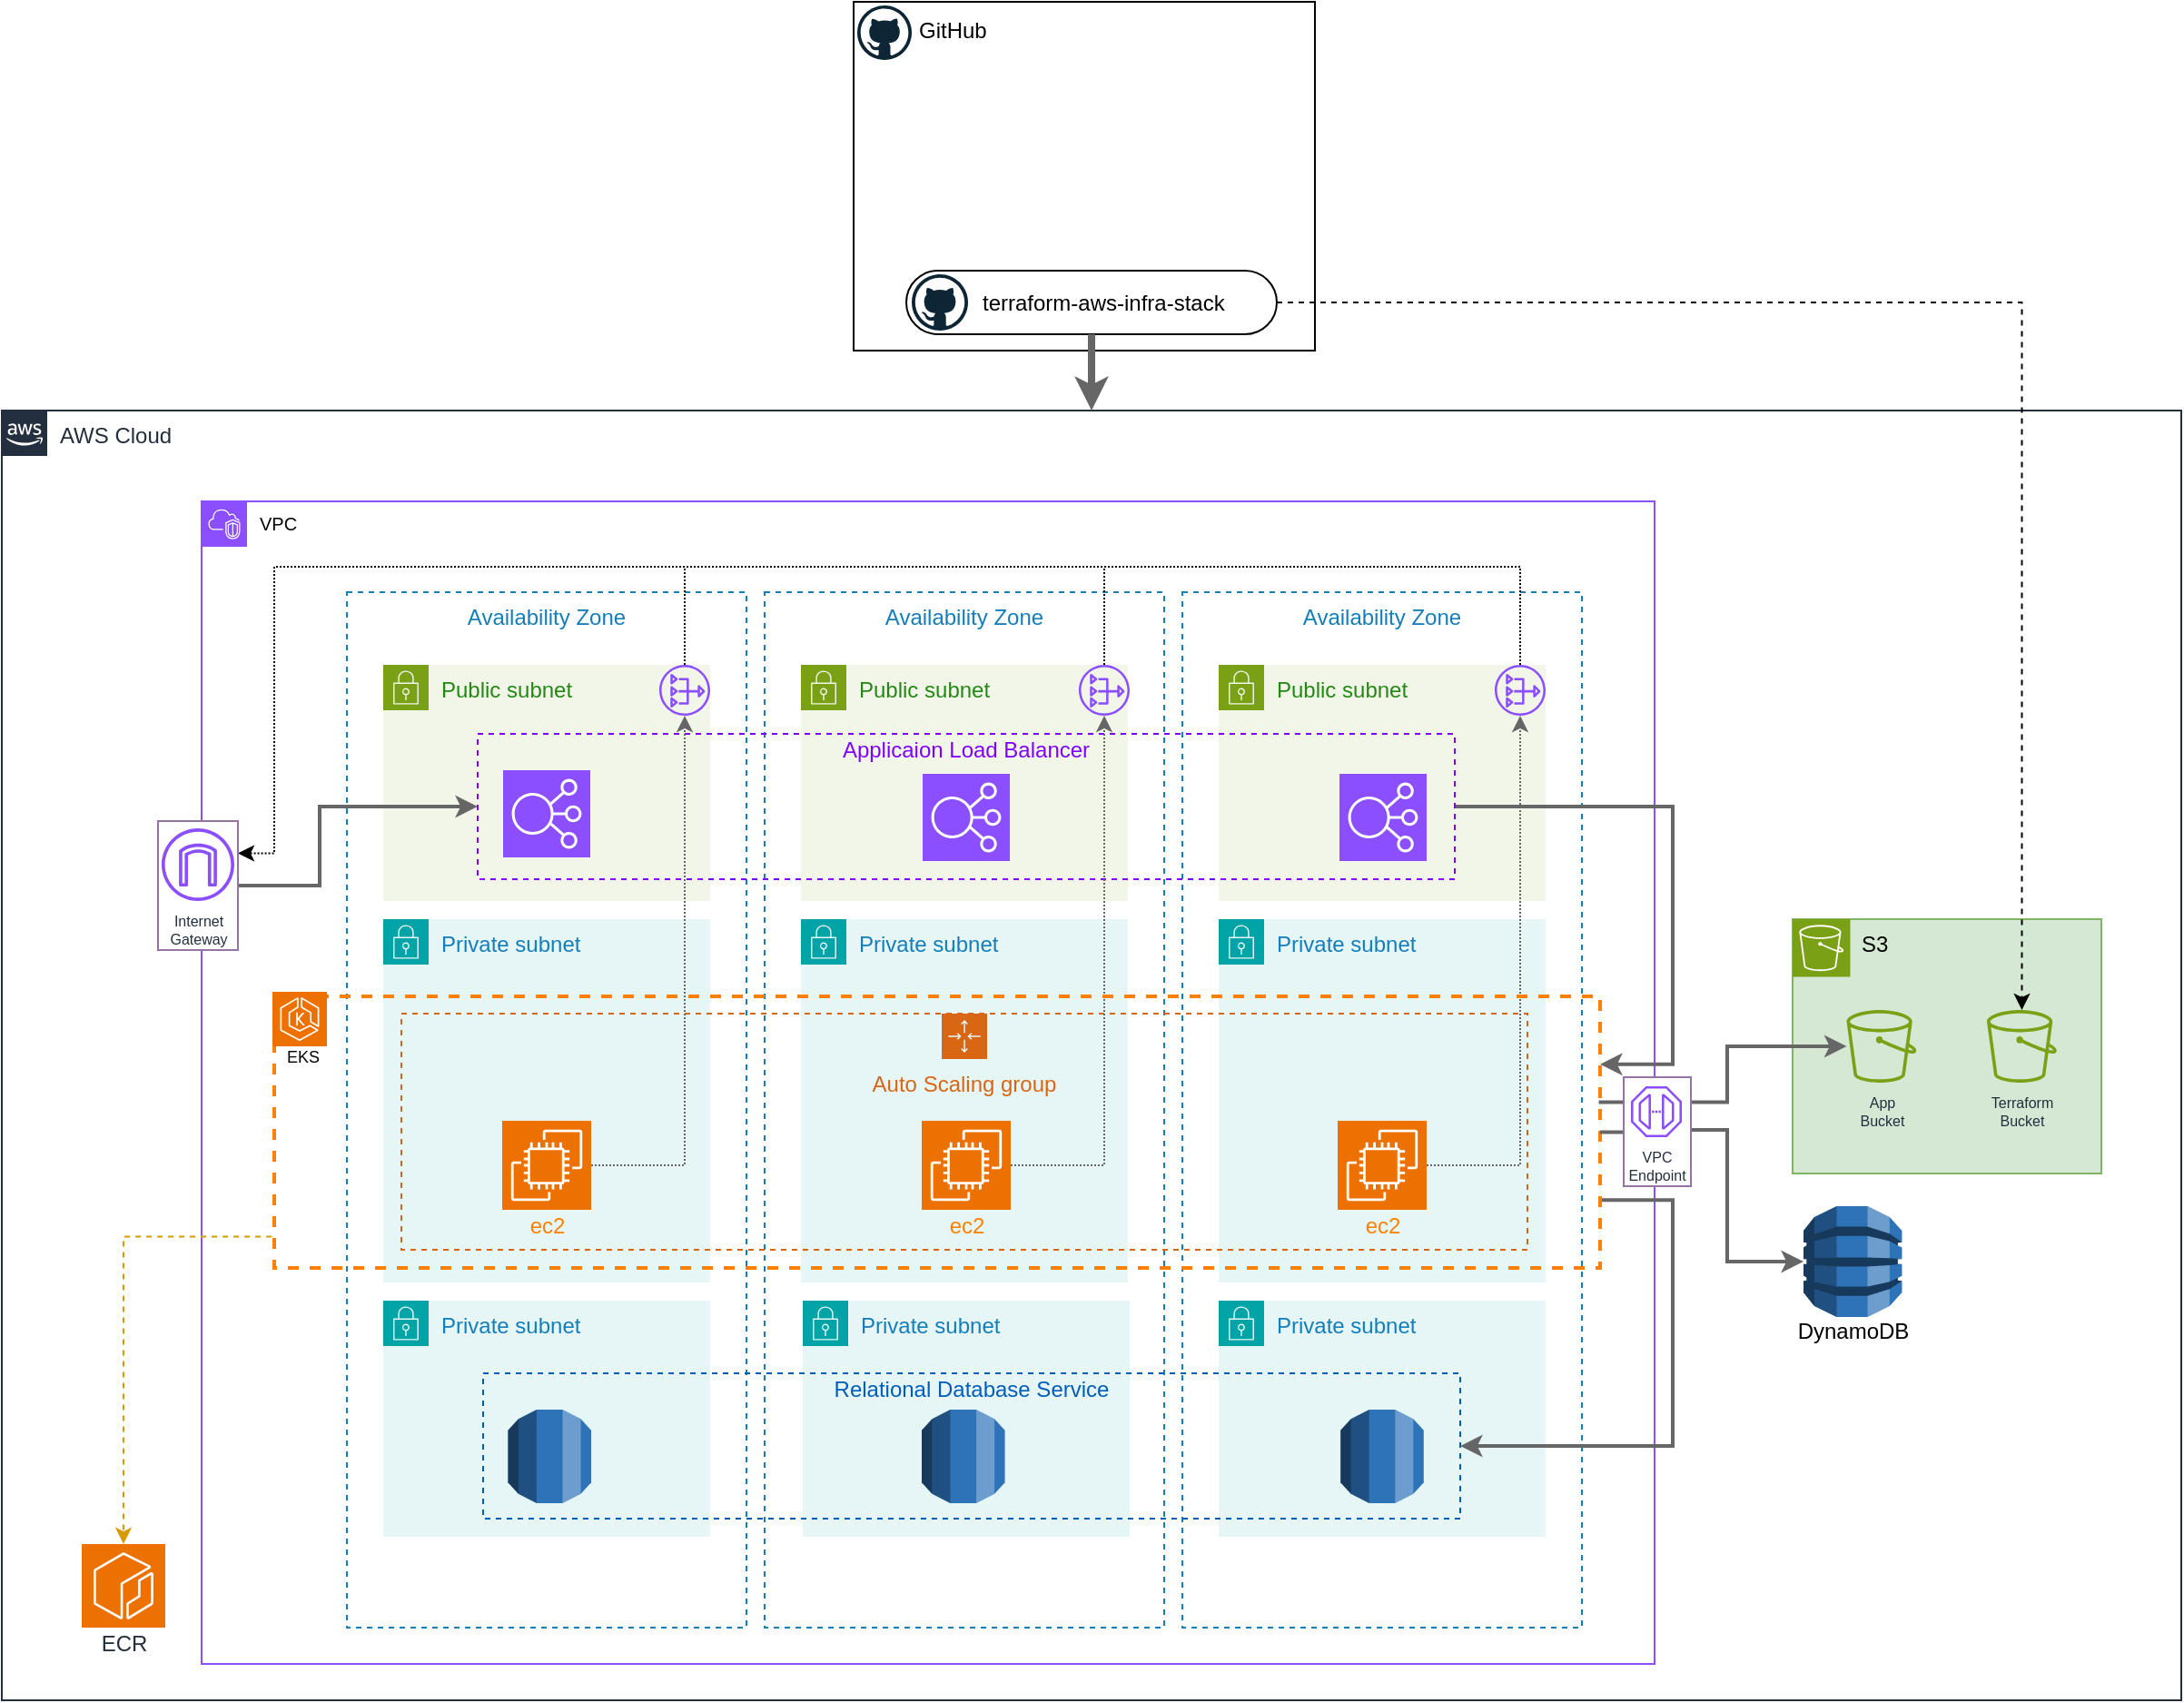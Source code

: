 <mxfile version="22.1.16" type="device">
  <diagram name="Page-1" id="fZ-07UN7kWc-W8yK62nl">
    <mxGraphModel dx="2074" dy="1196" grid="0" gridSize="10" guides="1" tooltips="1" connect="1" arrows="1" fold="1" page="1" pageScale="1" pageWidth="1600" pageHeight="1200" math="0" shadow="0">
      <root>
        <mxCell id="0" />
        <mxCell id="1" parent="0" />
        <mxCell id="h2PM3oMP3MXxl9iQ3OsZ-6" value="AWS Cloud" style="points=[[0,0],[0.25,0],[0.5,0],[0.75,0],[1,0],[1,0.25],[1,0.5],[1,0.75],[1,1],[0.75,1],[0.5,1],[0.25,1],[0,1],[0,0.75],[0,0.5],[0,0.25]];outlineConnect=0;gradientColor=none;html=1;whiteSpace=wrap;fontSize=12;fontStyle=0;container=0;pointerEvents=0;collapsible=0;recursiveResize=0;shape=mxgraph.aws4.group;grIcon=mxgraph.aws4.group_aws_cloud_alt;strokeColor=#232F3E;fillColor=none;verticalAlign=top;align=left;spacingLeft=30;fontColor=#232F3E;dashed=0;" parent="1" vertex="1">
          <mxGeometry x="218" y="456" width="1200" height="710" as="geometry" />
        </mxCell>
        <mxCell id="h2PM3oMP3MXxl9iQ3OsZ-4" value="VPC" style="points=[[0,0],[0.25,0],[0.5,0],[0.75,0],[1,0],[1,0.25],[1,0.5],[1,0.75],[1,1],[0.75,1],[0.5,1],[0.25,1],[0,1],[0,0.75],[0,0.5],[0,0.25]];outlineConnect=0;gradientColor=none;html=1;whiteSpace=wrap;fontSize=10;fontStyle=0;container=0;pointerEvents=0;collapsible=0;recursiveResize=0;shape=mxgraph.aws4.group;grIcon=mxgraph.aws4.group_vpc2;strokeColor=#8C4FFF;fillColor=none;verticalAlign=top;align=left;spacingLeft=30;fontColor=#000000;dashed=0;" parent="1" vertex="1">
          <mxGeometry x="328" y="506" width="800" height="640" as="geometry" />
        </mxCell>
        <mxCell id="h2PM3oMP3MXxl9iQ3OsZ-7" value="Availability Zone" style="fillColor=none;strokeColor=#147EBA;dashed=1;verticalAlign=top;fontStyle=0;fontColor=#147EBA;whiteSpace=wrap;html=1;movable=1;resizable=1;rotatable=1;deletable=1;editable=1;locked=0;connectable=1;" parent="1" vertex="1">
          <mxGeometry x="638" y="556" width="220" height="570" as="geometry" />
        </mxCell>
        <mxCell id="h2PM3oMP3MXxl9iQ3OsZ-5" value="Availability Zone" style="fillColor=none;strokeColor=#147EBA;dashed=1;verticalAlign=top;fontStyle=0;fontColor=#147EBA;whiteSpace=wrap;html=1;" parent="1" vertex="1">
          <mxGeometry x="408" y="556" width="220" height="570" as="geometry" />
        </mxCell>
        <mxCell id="h2PM3oMP3MXxl9iQ3OsZ-8" value="Availability Zone" style="fillColor=none;strokeColor=#147EBA;dashed=1;verticalAlign=top;fontStyle=0;fontColor=#147EBA;whiteSpace=wrap;html=1;" parent="1" vertex="1">
          <mxGeometry x="868" y="556" width="220" height="570" as="geometry" />
        </mxCell>
        <mxCell id="h2PM3oMP3MXxl9iQ3OsZ-3" value="Private subnet" style="points=[[0,0],[0.25,0],[0.5,0],[0.75,0],[1,0],[1,0.25],[1,0.5],[1,0.75],[1,1],[0.75,1],[0.5,1],[0.25,1],[0,1],[0,0.75],[0,0.5],[0,0.25]];outlineConnect=0;gradientColor=none;html=1;whiteSpace=wrap;fontSize=12;fontStyle=0;container=1;pointerEvents=0;collapsible=0;recursiveResize=0;shape=mxgraph.aws4.group;grIcon=mxgraph.aws4.group_security_group;grStroke=0;strokeColor=#00A4A6;fillColor=#E6F6F7;verticalAlign=top;align=left;spacingLeft=30;fontColor=#147EBA;dashed=0;" parent="1" vertex="1">
          <mxGeometry x="428" y="736" width="180" height="200" as="geometry" />
        </mxCell>
        <mxCell id="h2PM3oMP3MXxl9iQ3OsZ-11" value="Public subnet" style="points=[[0,0],[0.25,0],[0.5,0],[0.75,0],[1,0],[1,0.25],[1,0.5],[1,0.75],[1,1],[0.75,1],[0.5,1],[0.25,1],[0,1],[0,0.75],[0,0.5],[0,0.25]];outlineConnect=0;gradientColor=none;html=1;whiteSpace=wrap;fontSize=12;fontStyle=0;container=1;pointerEvents=0;collapsible=0;recursiveResize=0;shape=mxgraph.aws4.group;grIcon=mxgraph.aws4.group_security_group;grStroke=0;strokeColor=#7AA116;fillColor=#F2F6E8;verticalAlign=top;align=left;spacingLeft=30;fontColor=#248814;dashed=0;" parent="1" vertex="1">
          <mxGeometry x="428" y="596" width="180" height="130" as="geometry" />
        </mxCell>
        <mxCell id="h2PM3oMP3MXxl9iQ3OsZ-21" value="" style="sketch=0;points=[[0,0,0],[0.25,0,0],[0.5,0,0],[0.75,0,0],[1,0,0],[0,1,0],[0.25,1,0],[0.5,1,0],[0.75,1,0],[1,1,0],[0,0.25,0],[0,0.5,0],[0,0.75,0],[1,0.25,0],[1,0.5,0],[1,0.75,0]];outlineConnect=0;fontColor=#232F3E;fillColor=#8C4FFF;strokeColor=#ffffff;dashed=0;verticalLabelPosition=bottom;verticalAlign=top;align=center;html=1;fontSize=12;fontStyle=0;aspect=fixed;shape=mxgraph.aws4.resourceIcon;resIcon=mxgraph.aws4.elastic_load_balancing;" parent="h2PM3oMP3MXxl9iQ3OsZ-11" vertex="1">
          <mxGeometry x="66" y="58" width="48" height="48" as="geometry" />
        </mxCell>
        <mxCell id="h2PM3oMP3MXxl9iQ3OsZ-12" value="Private subnet" style="points=[[0,0],[0.25,0],[0.5,0],[0.75,0],[1,0],[1,0.25],[1,0.5],[1,0.75],[1,1],[0.75,1],[0.5,1],[0.25,1],[0,1],[0,0.75],[0,0.5],[0,0.25]];outlineConnect=0;gradientColor=none;html=1;whiteSpace=wrap;fontSize=12;fontStyle=0;container=1;pointerEvents=0;collapsible=0;recursiveResize=0;shape=mxgraph.aws4.group;grIcon=mxgraph.aws4.group_security_group;grStroke=0;strokeColor=#00A4A6;fillColor=#E6F6F7;verticalAlign=top;align=left;spacingLeft=30;fontColor=#147EBA;dashed=0;" parent="1" vertex="1">
          <mxGeometry x="658" y="736" width="180" height="200" as="geometry" />
        </mxCell>
        <mxCell id="h2PM3oMP3MXxl9iQ3OsZ-13" value="Public subnet" style="points=[[0,0],[0.25,0],[0.5,0],[0.75,0],[1,0],[1,0.25],[1,0.5],[1,0.75],[1,1],[0.75,1],[0.5,1],[0.25,1],[0,1],[0,0.75],[0,0.5],[0,0.25]];outlineConnect=0;gradientColor=none;html=1;whiteSpace=wrap;fontSize=12;fontStyle=0;container=1;pointerEvents=0;collapsible=0;recursiveResize=0;shape=mxgraph.aws4.group;grIcon=mxgraph.aws4.group_security_group;grStroke=0;strokeColor=#7AA116;fillColor=#F2F6E8;verticalAlign=top;align=left;spacingLeft=30;fontColor=#248814;dashed=0;" parent="1" vertex="1">
          <mxGeometry x="658" y="596" width="180" height="130" as="geometry" />
        </mxCell>
        <mxCell id="h2PM3oMP3MXxl9iQ3OsZ-22" value="" style="sketch=0;points=[[0,0,0],[0.25,0,0],[0.5,0,0],[0.75,0,0],[1,0,0],[0,1,0],[0.25,1,0],[0.5,1,0],[0.75,1,0],[1,1,0],[0,0.25,0],[0,0.5,0],[0,0.75,0],[1,0.25,0],[1,0.5,0],[1,0.75,0]];outlineConnect=0;fontColor=#232F3E;fillColor=#8C4FFF;strokeColor=#ffffff;dashed=0;verticalLabelPosition=bottom;verticalAlign=top;align=center;html=1;fontSize=12;fontStyle=0;aspect=fixed;shape=mxgraph.aws4.resourceIcon;resIcon=mxgraph.aws4.elastic_load_balancing;" parent="h2PM3oMP3MXxl9iQ3OsZ-13" vertex="1">
          <mxGeometry x="67" y="60" width="48" height="48" as="geometry" />
        </mxCell>
        <mxCell id="h2PM3oMP3MXxl9iQ3OsZ-14" value="Private subnet" style="points=[[0,0],[0.25,0],[0.5,0],[0.75,0],[1,0],[1,0.25],[1,0.5],[1,0.75],[1,1],[0.75,1],[0.5,1],[0.25,1],[0,1],[0,0.75],[0,0.5],[0,0.25]];outlineConnect=0;gradientColor=none;html=1;whiteSpace=wrap;fontSize=12;fontStyle=0;container=1;pointerEvents=0;collapsible=0;recursiveResize=0;shape=mxgraph.aws4.group;grIcon=mxgraph.aws4.group_security_group;grStroke=0;strokeColor=#00A4A6;fillColor=#E6F6F7;verticalAlign=top;align=left;spacingLeft=30;fontColor=#147EBA;dashed=0;" parent="1" vertex="1">
          <mxGeometry x="888" y="736" width="180" height="200" as="geometry" />
        </mxCell>
        <mxCell id="h2PM3oMP3MXxl9iQ3OsZ-15" value="Public subnet" style="points=[[0,0],[0.25,0],[0.5,0],[0.75,0],[1,0],[1,0.25],[1,0.5],[1,0.75],[1,1],[0.75,1],[0.5,1],[0.25,1],[0,1],[0,0.75],[0,0.5],[0,0.25]];outlineConnect=0;gradientColor=none;html=1;whiteSpace=wrap;fontSize=12;fontStyle=0;container=1;pointerEvents=0;collapsible=0;recursiveResize=0;shape=mxgraph.aws4.group;grIcon=mxgraph.aws4.group_security_group;grStroke=0;strokeColor=#7AA116;fillColor=#F2F6E8;verticalAlign=top;align=left;spacingLeft=30;fontColor=#248814;dashed=0;" parent="1" vertex="1">
          <mxGeometry x="888" y="596" width="180" height="130" as="geometry" />
        </mxCell>
        <mxCell id="h2PM3oMP3MXxl9iQ3OsZ-23" value="" style="sketch=0;points=[[0,0,0],[0.25,0,0],[0.5,0,0],[0.75,0,0],[1,0,0],[0,1,0],[0.25,1,0],[0.5,1,0],[0.75,1,0],[1,1,0],[0,0.25,0],[0,0.5,0],[0,0.75,0],[1,0.25,0],[1,0.5,0],[1,0.75,0]];outlineConnect=0;fontColor=#232F3E;fillColor=#8C4FFF;strokeColor=#ffffff;dashed=0;verticalLabelPosition=bottom;verticalAlign=top;align=center;html=1;fontSize=12;fontStyle=0;aspect=fixed;shape=mxgraph.aws4.resourceIcon;resIcon=mxgraph.aws4.elastic_load_balancing;" parent="h2PM3oMP3MXxl9iQ3OsZ-15" vertex="1">
          <mxGeometry x="66.5" y="60" width="48" height="48" as="geometry" />
        </mxCell>
        <mxCell id="h2PM3oMP3MXxl9iQ3OsZ-17" value="Auto Scaling group" style="points=[[0,0],[0.25,0],[0.5,0],[0.75,0],[1,0],[1,0.25],[1,0.5],[1,0.75],[1,1],[0.75,1],[0.5,1],[0.25,1],[0,1],[0,0.75],[0,0.5],[0,0.25]];outlineConnect=0;gradientColor=none;html=1;whiteSpace=wrap;fontSize=12;fontStyle=0;container=1;pointerEvents=0;collapsible=0;recursiveResize=0;shape=mxgraph.aws4.groupCenter;grIcon=mxgraph.aws4.group_auto_scaling_group;grStroke=1;strokeColor=#D86613;fillColor=none;verticalAlign=top;align=center;fontColor=#D86613;dashed=1;spacingTop=25;" parent="1" vertex="1">
          <mxGeometry x="438" y="788" width="620" height="130" as="geometry" />
        </mxCell>
        <mxCell id="h2PM3oMP3MXxl9iQ3OsZ-44" style="edgeStyle=orthogonalEdgeStyle;rounded=0;orthogonalLoop=1;jettySize=auto;html=1;exitX=1;exitY=0.5;exitDx=0;exitDy=0;entryX=1;entryY=0.25;entryDx=0;entryDy=0;fillColor=#f5f5f5;strokeColor=#666666;strokeWidth=2;" parent="1" source="h2PM3oMP3MXxl9iQ3OsZ-24" target="h2PM3oMP3MXxl9iQ3OsZ-29" edge="1">
          <mxGeometry relative="1" as="geometry">
            <Array as="points">
              <mxPoint x="1138" y="674" />
              <mxPoint x="1138" y="815" />
            </Array>
          </mxGeometry>
        </mxCell>
        <mxCell id="h2PM3oMP3MXxl9iQ3OsZ-24" value="Applicaion Load Balancer" style="rounded=0;whiteSpace=wrap;html=1;fillColor=none;dashed=1;strokeColor=#7F00FF;verticalAlign=top;spacing=0;spacingTop=-3;fontColor=#8000ff;" parent="1" vertex="1">
          <mxGeometry x="480" y="634" width="538" height="80" as="geometry" />
        </mxCell>
        <mxCell id="h2PM3oMP3MXxl9iQ3OsZ-47" style="edgeStyle=orthogonalEdgeStyle;rounded=0;orthogonalLoop=1;jettySize=auto;html=1;fillColor=#f5f5f5;strokeColor=#666666;dashed=1;dashPattern=1 1;" parent="1" source="h2PM3oMP3MXxl9iQ3OsZ-25" target="h2PM3oMP3MXxl9iQ3OsZ-39" edge="1">
          <mxGeometry relative="1" as="geometry" />
        </mxCell>
        <mxCell id="h2PM3oMP3MXxl9iQ3OsZ-25" value="ec2" style="sketch=0;points=[[0,0,0],[0.25,0,0],[0.5,0,0],[0.75,0,0],[1,0,0],[0,1,0],[0.25,1,0],[0.5,1,0],[0.75,1,0],[1,1,0],[0,0.25,0],[0,0.5,0],[0,0.75,0],[1,0.25,0],[1,0.5,0],[1,0.75,0]];outlineConnect=0;fontColor=#FF8000;fillColor=#ED7100;strokeColor=#ffffff;dashed=0;verticalLabelPosition=bottom;verticalAlign=top;align=center;html=1;fontSize=12;fontStyle=0;aspect=fixed;shape=mxgraph.aws4.resourceIcon;resIcon=mxgraph.aws4.ec2;spacing=0;spacingTop=-3;" parent="1" vertex="1">
          <mxGeometry x="493.5" y="847" width="49" height="49" as="geometry" />
        </mxCell>
        <mxCell id="h2PM3oMP3MXxl9iQ3OsZ-48" style="edgeStyle=orthogonalEdgeStyle;rounded=0;orthogonalLoop=1;jettySize=auto;html=1;fillColor=#f5f5f5;strokeColor=#666666;dashed=1;dashPattern=1 1;" parent="1" source="h2PM3oMP3MXxl9iQ3OsZ-26" target="h2PM3oMP3MXxl9iQ3OsZ-40" edge="1">
          <mxGeometry relative="1" as="geometry" />
        </mxCell>
        <mxCell id="h2PM3oMP3MXxl9iQ3OsZ-26" value="ec2" style="sketch=0;points=[[0,0,0],[0.25,0,0],[0.5,0,0],[0.75,0,0],[1,0,0],[0,1,0],[0.25,1,0],[0.5,1,0],[0.75,1,0],[1,1,0],[0,0.25,0],[0,0.5,0],[0,0.75,0],[1,0.25,0],[1,0.5,0],[1,0.75,0]];outlineConnect=0;fontColor=#FF8000;fillColor=#ED7100;strokeColor=#ffffff;dashed=0;verticalLabelPosition=bottom;verticalAlign=top;align=center;html=1;fontSize=12;fontStyle=0;aspect=fixed;shape=mxgraph.aws4.resourceIcon;resIcon=mxgraph.aws4.ec2;spacing=0;spacingTop=-3;" parent="1" vertex="1">
          <mxGeometry x="724.5" y="847" width="49" height="49" as="geometry" />
        </mxCell>
        <mxCell id="h2PM3oMP3MXxl9iQ3OsZ-49" style="edgeStyle=orthogonalEdgeStyle;rounded=0;orthogonalLoop=1;jettySize=auto;html=1;dashed=1;dashPattern=1 1;fillColor=#f5f5f5;strokeColor=#666666;" parent="1" source="h2PM3oMP3MXxl9iQ3OsZ-27" target="h2PM3oMP3MXxl9iQ3OsZ-41" edge="1">
          <mxGeometry relative="1" as="geometry" />
        </mxCell>
        <mxCell id="h2PM3oMP3MXxl9iQ3OsZ-27" value="ec2" style="sketch=0;points=[[0,0,0],[0.25,0,0],[0.5,0,0],[0.75,0,0],[1,0,0],[0,1,0],[0.25,1,0],[0.5,1,0],[0.75,1,0],[1,1,0],[0,0.25,0],[0,0.5,0],[0,0.75,0],[1,0.25,0],[1,0.5,0],[1,0.75,0]];outlineConnect=0;fontColor=#FF8000;fillColor=#ED7100;strokeColor=#ffffff;dashed=0;verticalLabelPosition=bottom;verticalAlign=top;align=center;html=1;fontSize=12;fontStyle=0;aspect=fixed;shape=mxgraph.aws4.resourceIcon;resIcon=mxgraph.aws4.ec2;spacing=0;spacingTop=-3;" parent="1" vertex="1">
          <mxGeometry x="953.5" y="847" width="49" height="49" as="geometry" />
        </mxCell>
        <mxCell id="h2PM3oMP3MXxl9iQ3OsZ-32" value="Private subnet" style="points=[[0,0],[0.25,0],[0.5,0],[0.75,0],[1,0],[1,0.25],[1,0.5],[1,0.75],[1,1],[0.75,1],[0.5,1],[0.25,1],[0,1],[0,0.75],[0,0.5],[0,0.25]];outlineConnect=0;gradientColor=none;html=1;whiteSpace=wrap;fontSize=12;fontStyle=0;container=1;pointerEvents=0;collapsible=0;recursiveResize=0;shape=mxgraph.aws4.group;grIcon=mxgraph.aws4.group_security_group;grStroke=0;strokeColor=#00A4A6;fillColor=#E6F6F7;verticalAlign=top;align=left;spacingLeft=30;fontColor=#147EBA;dashed=0;" parent="1" vertex="1">
          <mxGeometry x="428" y="946" width="180" height="130" as="geometry" />
        </mxCell>
        <mxCell id="h2PM3oMP3MXxl9iQ3OsZ-33" value="Private subnet" style="points=[[0,0],[0.25,0],[0.5,0],[0.75,0],[1,0],[1,0.25],[1,0.5],[1,0.75],[1,1],[0.75,1],[0.5,1],[0.25,1],[0,1],[0,0.75],[0,0.5],[0,0.25]];outlineConnect=0;gradientColor=none;html=1;whiteSpace=wrap;fontSize=12;fontStyle=0;container=1;pointerEvents=0;collapsible=0;recursiveResize=0;shape=mxgraph.aws4.group;grIcon=mxgraph.aws4.group_security_group;grStroke=0;strokeColor=#00A4A6;fillColor=#E6F6F7;verticalAlign=top;align=left;spacingLeft=30;fontColor=#147EBA;dashed=0;" parent="1" vertex="1">
          <mxGeometry x="659" y="946" width="180" height="130" as="geometry" />
        </mxCell>
        <mxCell id="h2PM3oMP3MXxl9iQ3OsZ-34" value="Private subnet" style="points=[[0,0],[0.25,0],[0.5,0],[0.75,0],[1,0],[1,0.25],[1,0.5],[1,0.75],[1,1],[0.75,1],[0.5,1],[0.25,1],[0,1],[0,0.75],[0,0.5],[0,0.25]];outlineConnect=0;gradientColor=none;html=1;whiteSpace=wrap;fontSize=12;fontStyle=0;container=1;pointerEvents=0;collapsible=0;recursiveResize=0;shape=mxgraph.aws4.group;grIcon=mxgraph.aws4.group_security_group;grStroke=0;strokeColor=#00A4A6;fillColor=#E6F6F7;verticalAlign=top;align=left;spacingLeft=30;fontColor=#147EBA;dashed=0;" parent="1" vertex="1">
          <mxGeometry x="888" y="946" width="180" height="130" as="geometry" />
        </mxCell>
        <mxCell id="h2PM3oMP3MXxl9iQ3OsZ-35" value="Relational Database Service" style="rounded=0;whiteSpace=wrap;html=1;fillColor=none;dashed=1;strokeColor=#005DBA;verticalAlign=top;spacing=0;spacingTop=-3;fontColor=#005DBA;" parent="1" vertex="1">
          <mxGeometry x="483" y="986" width="538" height="80" as="geometry" />
        </mxCell>
        <mxCell id="h2PM3oMP3MXxl9iQ3OsZ-36" value="" style="outlineConnect=0;dashed=0;verticalLabelPosition=bottom;verticalAlign=top;align=center;html=1;shape=mxgraph.aws3.rds;fillColor=#2E73B8;gradientColor=none;" parent="1" vertex="1">
          <mxGeometry x="496.72" y="1006" width="45.78" height="51.5" as="geometry" />
        </mxCell>
        <mxCell id="h2PM3oMP3MXxl9iQ3OsZ-37" value="" style="outlineConnect=0;dashed=0;verticalLabelPosition=bottom;verticalAlign=top;align=center;html=1;shape=mxgraph.aws3.rds;fillColor=#2E73B8;gradientColor=none;" parent="1" vertex="1">
          <mxGeometry x="724.5" y="1006" width="45.78" height="51.5" as="geometry" />
        </mxCell>
        <mxCell id="h2PM3oMP3MXxl9iQ3OsZ-38" value="" style="outlineConnect=0;dashed=0;verticalLabelPosition=bottom;verticalAlign=top;align=center;html=1;shape=mxgraph.aws3.rds;fillColor=#2E73B8;gradientColor=none;" parent="1" vertex="1">
          <mxGeometry x="955.11" y="1006" width="45.78" height="51.5" as="geometry" />
        </mxCell>
        <mxCell id="h2PM3oMP3MXxl9iQ3OsZ-81" style="edgeStyle=orthogonalEdgeStyle;rounded=0;orthogonalLoop=1;jettySize=auto;html=1;endArrow=none;endFill=0;dashed=1;dashPattern=1 1;" parent="1" source="h2PM3oMP3MXxl9iQ3OsZ-39" edge="1">
          <mxGeometry relative="1" as="geometry">
            <mxPoint x="594" y="542" as="targetPoint" />
          </mxGeometry>
        </mxCell>
        <mxCell id="h2PM3oMP3MXxl9iQ3OsZ-39" value="" style="sketch=0;outlineConnect=0;fontColor=#232F3E;gradientColor=none;fillColor=#8C4FFF;strokeColor=none;dashed=0;verticalLabelPosition=bottom;verticalAlign=top;align=center;html=1;fontSize=12;fontStyle=0;aspect=fixed;pointerEvents=1;shape=mxgraph.aws4.nat_gateway;" parent="1" vertex="1">
          <mxGeometry x="580" y="596" width="28" height="28" as="geometry" />
        </mxCell>
        <mxCell id="h2PM3oMP3MXxl9iQ3OsZ-82" style="edgeStyle=orthogonalEdgeStyle;rounded=0;orthogonalLoop=1;jettySize=auto;html=1;endArrow=none;endFill=0;dashed=1;dashPattern=1 1;" parent="1" source="h2PM3oMP3MXxl9iQ3OsZ-40" edge="1">
          <mxGeometry relative="1" as="geometry">
            <mxPoint x="825" y="542" as="targetPoint" />
          </mxGeometry>
        </mxCell>
        <mxCell id="h2PM3oMP3MXxl9iQ3OsZ-40" value="" style="sketch=0;outlineConnect=0;fontColor=#232F3E;gradientColor=none;fillColor=#8C4FFF;strokeColor=none;dashed=0;verticalLabelPosition=bottom;verticalAlign=top;align=center;html=1;fontSize=12;fontStyle=0;aspect=fixed;pointerEvents=1;shape=mxgraph.aws4.nat_gateway;" parent="1" vertex="1">
          <mxGeometry x="811" y="596" width="28" height="28" as="geometry" />
        </mxCell>
        <mxCell id="h2PM3oMP3MXxl9iQ3OsZ-80" style="edgeStyle=orthogonalEdgeStyle;rounded=0;orthogonalLoop=1;jettySize=auto;html=1;entryX=1;entryY=0.25;entryDx=0;entryDy=0;dashed=1;dashPattern=1 1;" parent="1" source="h2PM3oMP3MXxl9iQ3OsZ-41" target="h2PM3oMP3MXxl9iQ3OsZ-77" edge="1">
          <mxGeometry relative="1" as="geometry">
            <Array as="points">
              <mxPoint x="1054" y="542" />
              <mxPoint x="368" y="542" />
              <mxPoint x="368" y="700" />
            </Array>
          </mxGeometry>
        </mxCell>
        <mxCell id="h2PM3oMP3MXxl9iQ3OsZ-41" value="" style="sketch=0;outlineConnect=0;fontColor=#232F3E;gradientColor=none;fillColor=#8C4FFF;strokeColor=none;dashed=0;verticalLabelPosition=bottom;verticalAlign=top;align=center;html=1;fontSize=12;fontStyle=0;aspect=fixed;pointerEvents=1;shape=mxgraph.aws4.nat_gateway;" parent="1" vertex="1">
          <mxGeometry x="1040" y="596" width="28" height="28" as="geometry" />
        </mxCell>
        <mxCell id="h2PM3oMP3MXxl9iQ3OsZ-45" style="edgeStyle=orthogonalEdgeStyle;rounded=0;orthogonalLoop=1;jettySize=auto;html=1;exitX=1;exitY=0.75;exitDx=0;exitDy=0;entryX=1;entryY=0.5;entryDx=0;entryDy=0;fillColor=#f5f5f5;strokeColor=#666666;strokeWidth=2;" parent="1" source="h2PM3oMP3MXxl9iQ3OsZ-29" target="h2PM3oMP3MXxl9iQ3OsZ-35" edge="1">
          <mxGeometry relative="1" as="geometry">
            <Array as="points">
              <mxPoint x="1138" y="890" />
              <mxPoint x="1138" y="1026" />
            </Array>
          </mxGeometry>
        </mxCell>
        <mxCell id="h2PM3oMP3MXxl9iQ3OsZ-54" style="edgeStyle=orthogonalEdgeStyle;rounded=0;orthogonalLoop=1;jettySize=auto;html=1;entryX=0;entryY=0.5;entryDx=0;entryDy=0;fillColor=#f5f5f5;strokeColor=#666666;strokeWidth=2;exitX=1;exitY=0.5;exitDx=0;exitDy=0;" parent="1" source="h2PM3oMP3MXxl9iQ3OsZ-77" target="h2PM3oMP3MXxl9iQ3OsZ-24" edge="1">
          <mxGeometry relative="1" as="geometry">
            <Array as="points">
              <mxPoint x="393" y="718" />
              <mxPoint x="393" y="674" />
            </Array>
          </mxGeometry>
        </mxCell>
        <mxCell id="h2PM3oMP3MXxl9iQ3OsZ-67" value="DynamoDB" style="outlineConnect=0;dashed=0;verticalLabelPosition=bottom;verticalAlign=top;align=center;html=1;shape=mxgraph.aws3.dynamo_db;fillColor=#2E73B8;gradientColor=none;spacingTop=-6;" parent="1" vertex="1">
          <mxGeometry x="1210" y="894" width="54.22" height="61" as="geometry" />
        </mxCell>
        <mxCell id="h2PM3oMP3MXxl9iQ3OsZ-68" style="edgeStyle=orthogonalEdgeStyle;rounded=0;orthogonalLoop=1;jettySize=auto;html=1;entryX=0;entryY=0.5;entryDx=0;entryDy=0;entryPerimeter=0;strokeWidth=2;fillColor=#f5f5f5;strokeColor=#666666;" parent="1" source="h2PM3oMP3MXxl9iQ3OsZ-75" target="h2PM3oMP3MXxl9iQ3OsZ-67" edge="1">
          <mxGeometry relative="1" as="geometry">
            <Array as="points">
              <mxPoint x="1168" y="852" />
              <mxPoint x="1168" y="925" />
            </Array>
          </mxGeometry>
        </mxCell>
        <mxCell id="h2PM3oMP3MXxl9iQ3OsZ-61" value="S3" style="rounded=0;whiteSpace=wrap;html=1;fillColor=#d5e8d4;strokeColor=#82b366;verticalAlign=top;align=left;spacingLeft=36;" parent="1" vertex="1">
          <mxGeometry x="1204" y="736" width="170" height="140" as="geometry" />
        </mxCell>
        <mxCell id="h2PM3oMP3MXxl9iQ3OsZ-60" value="" style="sketch=0;points=[[0,0,0],[0.25,0,0],[0.5,0,0],[0.75,0,0],[1,0,0],[0,1,0],[0.25,1,0],[0.5,1,0],[0.75,1,0],[1,1,0],[0,0.25,0],[0,0.5,0],[0,0.75,0],[1,0.25,0],[1,0.5,0],[1,0.75,0]];outlineConnect=0;fontColor=#232F3E;fillColor=#7AA116;strokeColor=#ffffff;dashed=0;verticalLabelPosition=bottom;verticalAlign=top;align=center;html=1;fontSize=12;fontStyle=0;aspect=fixed;shape=mxgraph.aws4.resourceIcon;resIcon=mxgraph.aws4.s3;" parent="1" vertex="1">
          <mxGeometry x="1204" y="736" width="31.75" height="31.75" as="geometry" />
        </mxCell>
        <mxCell id="h2PM3oMP3MXxl9iQ3OsZ-64" value="&lt;div style=&quot;font-size: 8px;&quot;&gt;App&lt;/div&gt;&lt;div style=&quot;font-size: 8px;&quot;&gt;Bucket&lt;br style=&quot;font-size: 8px;&quot;&gt;&lt;/div&gt;" style="sketch=0;outlineConnect=0;fontColor=#232F3E;gradientColor=none;fillColor=#7AA116;strokeColor=none;dashed=0;verticalLabelPosition=bottom;verticalAlign=top;align=center;html=1;fontSize=8;fontStyle=0;aspect=fixed;pointerEvents=1;shape=mxgraph.aws4.bucket;" parent="1" vertex="1">
          <mxGeometry x="1233.75" y="786" width="38.46" height="40" as="geometry" />
        </mxCell>
        <mxCell id="h2PM3oMP3MXxl9iQ3OsZ-66" value="&lt;div&gt;Terraform&lt;/div&gt;&lt;div&gt;Bucket&lt;br&gt;&lt;/div&gt;" style="sketch=0;outlineConnect=0;fontColor=#232F3E;gradientColor=none;fillColor=#7AA116;strokeColor=none;dashed=0;verticalLabelPosition=bottom;verticalAlign=top;align=center;html=1;fontSize=8;fontStyle=0;aspect=fixed;pointerEvents=1;shape=mxgraph.aws4.bucket;" parent="1" vertex="1">
          <mxGeometry x="1311" y="786" width="38.46" height="40" as="geometry" />
        </mxCell>
        <mxCell id="h2PM3oMP3MXxl9iQ3OsZ-63" style="edgeStyle=orthogonalEdgeStyle;rounded=0;orthogonalLoop=1;jettySize=auto;html=1;exitX=0.999;exitY=0.39;exitDx=0;exitDy=0;exitPerimeter=0;strokeWidth=2;fillColor=#f5f5f5;strokeColor=#666666;" parent="1" source="h2PM3oMP3MXxl9iQ3OsZ-29" target="h2PM3oMP3MXxl9iQ3OsZ-64" edge="1">
          <mxGeometry relative="1" as="geometry">
            <Array as="points">
              <mxPoint x="1168" y="836" />
              <mxPoint x="1168" y="806" />
            </Array>
          </mxGeometry>
        </mxCell>
        <mxCell id="h2PM3oMP3MXxl9iQ3OsZ-71" value="" style="group" parent="1" vertex="1" connectable="0">
          <mxGeometry x="368" y="778.5" width="730" height="149.5" as="geometry" />
        </mxCell>
        <mxCell id="h2PM3oMP3MXxl9iQ3OsZ-29" value="EKS" style="rounded=0;whiteSpace=wrap;html=1;strokeColor=#FF8000;dashed=1;fillColor=none;align=left;verticalAlign=top;spacingTop=21;spacingLeft=5;fontSize=9;strokeWidth=2;" parent="h2PM3oMP3MXxl9iQ3OsZ-71" vertex="1">
          <mxGeometry width="730" height="149.5" as="geometry" />
        </mxCell>
        <mxCell id="h2PM3oMP3MXxl9iQ3OsZ-70" value="" style="sketch=0;points=[[0,0,0],[0.25,0,0],[0.5,0,0],[0.75,0,0],[1,0,0],[0,1,0],[0.25,1,0],[0.5,1,0],[0.75,1,0],[1,1,0],[0,0.25,0],[0,0.5,0],[0,0.75,0],[1,0.25,0],[1,0.5,0],[1,0.75,0]];outlineConnect=0;fontColor=#232F3E;fillColor=#ED7100;strokeColor=#ffffff;dashed=0;verticalLabelPosition=bottom;verticalAlign=top;align=center;html=1;fontSize=12;fontStyle=0;aspect=fixed;shape=mxgraph.aws4.resourceIcon;resIcon=mxgraph.aws4.eks;" parent="h2PM3oMP3MXxl9iQ3OsZ-71" vertex="1">
          <mxGeometry x="-1" y="-2.5" width="30" height="30" as="geometry" />
        </mxCell>
        <mxCell id="h2PM3oMP3MXxl9iQ3OsZ-72" value="ECR" style="sketch=0;points=[[0,0,0],[0.25,0,0],[0.5,0,0],[0.75,0,0],[1,0,0],[0,1,0],[0.25,1,0],[0.5,1,0],[0.75,1,0],[1,1,0],[0,0.25,0],[0,0.5,0],[0,0.75,0],[1,0.25,0],[1,0.5,0],[1,0.75,0]];outlineConnect=0;fontColor=#232F3E;fillColor=#ED7100;strokeColor=#ffffff;dashed=0;verticalLabelPosition=bottom;verticalAlign=top;align=center;html=1;fontSize=12;fontStyle=0;aspect=fixed;shape=mxgraph.aws4.resourceIcon;resIcon=mxgraph.aws4.ecr;spacingTop=-5;" parent="1" vertex="1">
          <mxGeometry x="262" y="1080" width="46" height="46" as="geometry" />
        </mxCell>
        <mxCell id="h2PM3oMP3MXxl9iQ3OsZ-74" style="edgeStyle=orthogonalEdgeStyle;rounded=0;orthogonalLoop=1;jettySize=auto;html=1;exitX=-0.002;exitY=0.885;exitDx=0;exitDy=0;entryX=0.5;entryY=0;entryDx=0;entryDy=0;entryPerimeter=0;fillColor=#ffe6cc;strokeColor=#d79b00;dashed=1;exitPerimeter=0;" parent="1" source="h2PM3oMP3MXxl9iQ3OsZ-29" target="h2PM3oMP3MXxl9iQ3OsZ-72" edge="1">
          <mxGeometry relative="1" as="geometry" />
        </mxCell>
        <mxCell id="h2PM3oMP3MXxl9iQ3OsZ-76" value="" style="edgeStyle=orthogonalEdgeStyle;rounded=0;orthogonalLoop=1;jettySize=auto;html=1;entryX=0;entryY=0.5;entryDx=0;entryDy=0;entryPerimeter=0;strokeWidth=2;fillColor=#f5f5f5;strokeColor=#666666;" parent="1" source="h2PM3oMP3MXxl9iQ3OsZ-29" target="h2PM3oMP3MXxl9iQ3OsZ-75" edge="1">
          <mxGeometry relative="1" as="geometry">
            <mxPoint x="1098" y="852" as="sourcePoint" />
            <mxPoint x="1262" y="936" as="targetPoint" />
            <Array as="points" />
          </mxGeometry>
        </mxCell>
        <mxCell id="h2PM3oMP3MXxl9iQ3OsZ-75" value="" style="rounded=0;whiteSpace=wrap;html=1;fillColor=default;strokeColor=#9673a6;" parent="1" vertex="1">
          <mxGeometry x="1111" y="823" width="37" height="60" as="geometry" />
        </mxCell>
        <mxCell id="h2PM3oMP3MXxl9iQ3OsZ-69" value="&lt;div style=&quot;font-size: 8px;&quot;&gt;VPC&lt;/div&gt;&lt;div style=&quot;font-size: 8px;&quot;&gt;Endpoint&lt;br style=&quot;font-size: 8px;&quot;&gt;&lt;/div&gt;" style="sketch=0;outlineConnect=0;fontColor=#232F3E;gradientColor=none;fillColor=#8C4FFF;strokeColor=none;dashed=0;verticalLabelPosition=bottom;verticalAlign=top;align=center;html=1;fontSize=8;fontStyle=0;aspect=fixed;pointerEvents=1;shape=mxgraph.aws4.endpoint;" parent="1" vertex="1">
          <mxGeometry x="1115" y="828" width="28" height="28" as="geometry" />
        </mxCell>
        <mxCell id="h2PM3oMP3MXxl9iQ3OsZ-77" value="" style="rounded=0;whiteSpace=wrap;html=1;fillColor=#FFFFFF;strokeColor=#9673a6;" parent="1" vertex="1">
          <mxGeometry x="304" y="682" width="44" height="71" as="geometry" />
        </mxCell>
        <mxCell id="h2PM3oMP3MXxl9iQ3OsZ-42" value="&lt;div&gt;Internet&lt;/div&gt;&lt;div&gt;Gateway&lt;/div&gt;" style="sketch=0;outlineConnect=0;fontColor=#232F3E;gradientColor=none;fillColor=#8C4FFF;strokeColor=none;dashed=0;verticalLabelPosition=bottom;verticalAlign=top;align=center;html=1;fontSize=8;fontStyle=0;aspect=fixed;pointerEvents=1;shape=mxgraph.aws4.internet_gateway;" parent="1" vertex="1">
          <mxGeometry x="306" y="686" width="40" height="40" as="geometry" />
        </mxCell>
        <mxCell id="h2PM3oMP3MXxl9iQ3OsZ-89" value="" style="group" parent="1" vertex="1" connectable="0">
          <mxGeometry x="687" y="231" width="254" height="192" as="geometry" />
        </mxCell>
        <mxCell id="h2PM3oMP3MXxl9iQ3OsZ-83" value="GitHub" style="rounded=0;whiteSpace=wrap;html=1;verticalAlign=top;align=left;spacingLeft=34;spacingTop=2;" parent="h2PM3oMP3MXxl9iQ3OsZ-89" vertex="1">
          <mxGeometry width="254" height="192" as="geometry" />
        </mxCell>
        <mxCell id="h2PM3oMP3MXxl9iQ3OsZ-84" value="" style="dashed=0;outlineConnect=0;html=1;align=center;labelPosition=center;verticalLabelPosition=bottom;verticalAlign=top;shape=mxgraph.weblogos.github" parent="h2PM3oMP3MXxl9iQ3OsZ-89" vertex="1">
          <mxGeometry x="2" y="2" width="30" height="30" as="geometry" />
        </mxCell>
        <mxCell id="h2PM3oMP3MXxl9iQ3OsZ-88" value="" style="group" parent="h2PM3oMP3MXxl9iQ3OsZ-89" vertex="1" connectable="0">
          <mxGeometry x="29" y="148" width="204" height="35" as="geometry" />
        </mxCell>
        <mxCell id="h2PM3oMP3MXxl9iQ3OsZ-86" value="terraform-aws-infra-stack" style="rounded=1;whiteSpace=wrap;html=1;arcSize=50;align=left;spacingLeft=40;" parent="h2PM3oMP3MXxl9iQ3OsZ-88" vertex="1">
          <mxGeometry width="204" height="35" as="geometry" />
        </mxCell>
        <mxCell id="h2PM3oMP3MXxl9iQ3OsZ-87" value="" style="dashed=0;outlineConnect=0;html=1;align=center;labelPosition=center;verticalLabelPosition=bottom;verticalAlign=top;shape=mxgraph.weblogos.github" parent="h2PM3oMP3MXxl9iQ3OsZ-88" vertex="1">
          <mxGeometry x="3" y="2" width="31" height="31" as="geometry" />
        </mxCell>
        <mxCell id="h2PM3oMP3MXxl9iQ3OsZ-90" style="edgeStyle=orthogonalEdgeStyle;rounded=0;orthogonalLoop=1;jettySize=auto;html=1;exitX=1;exitY=0.5;exitDx=0;exitDy=0;dashed=1;" parent="1" source="h2PM3oMP3MXxl9iQ3OsZ-86" target="h2PM3oMP3MXxl9iQ3OsZ-66" edge="1">
          <mxGeometry relative="1" as="geometry" />
        </mxCell>
        <mxCell id="h2PM3oMP3MXxl9iQ3OsZ-91" style="edgeStyle=orthogonalEdgeStyle;rounded=0;orthogonalLoop=1;jettySize=auto;html=1;exitX=0.5;exitY=1;exitDx=0;exitDy=0;entryX=0.5;entryY=0;entryDx=0;entryDy=0;strokeWidth=4;fillColor=#f5f5f5;strokeColor=#666666;" parent="1" source="h2PM3oMP3MXxl9iQ3OsZ-86" target="h2PM3oMP3MXxl9iQ3OsZ-6" edge="1">
          <mxGeometry relative="1" as="geometry" />
        </mxCell>
      </root>
    </mxGraphModel>
  </diagram>
</mxfile>
